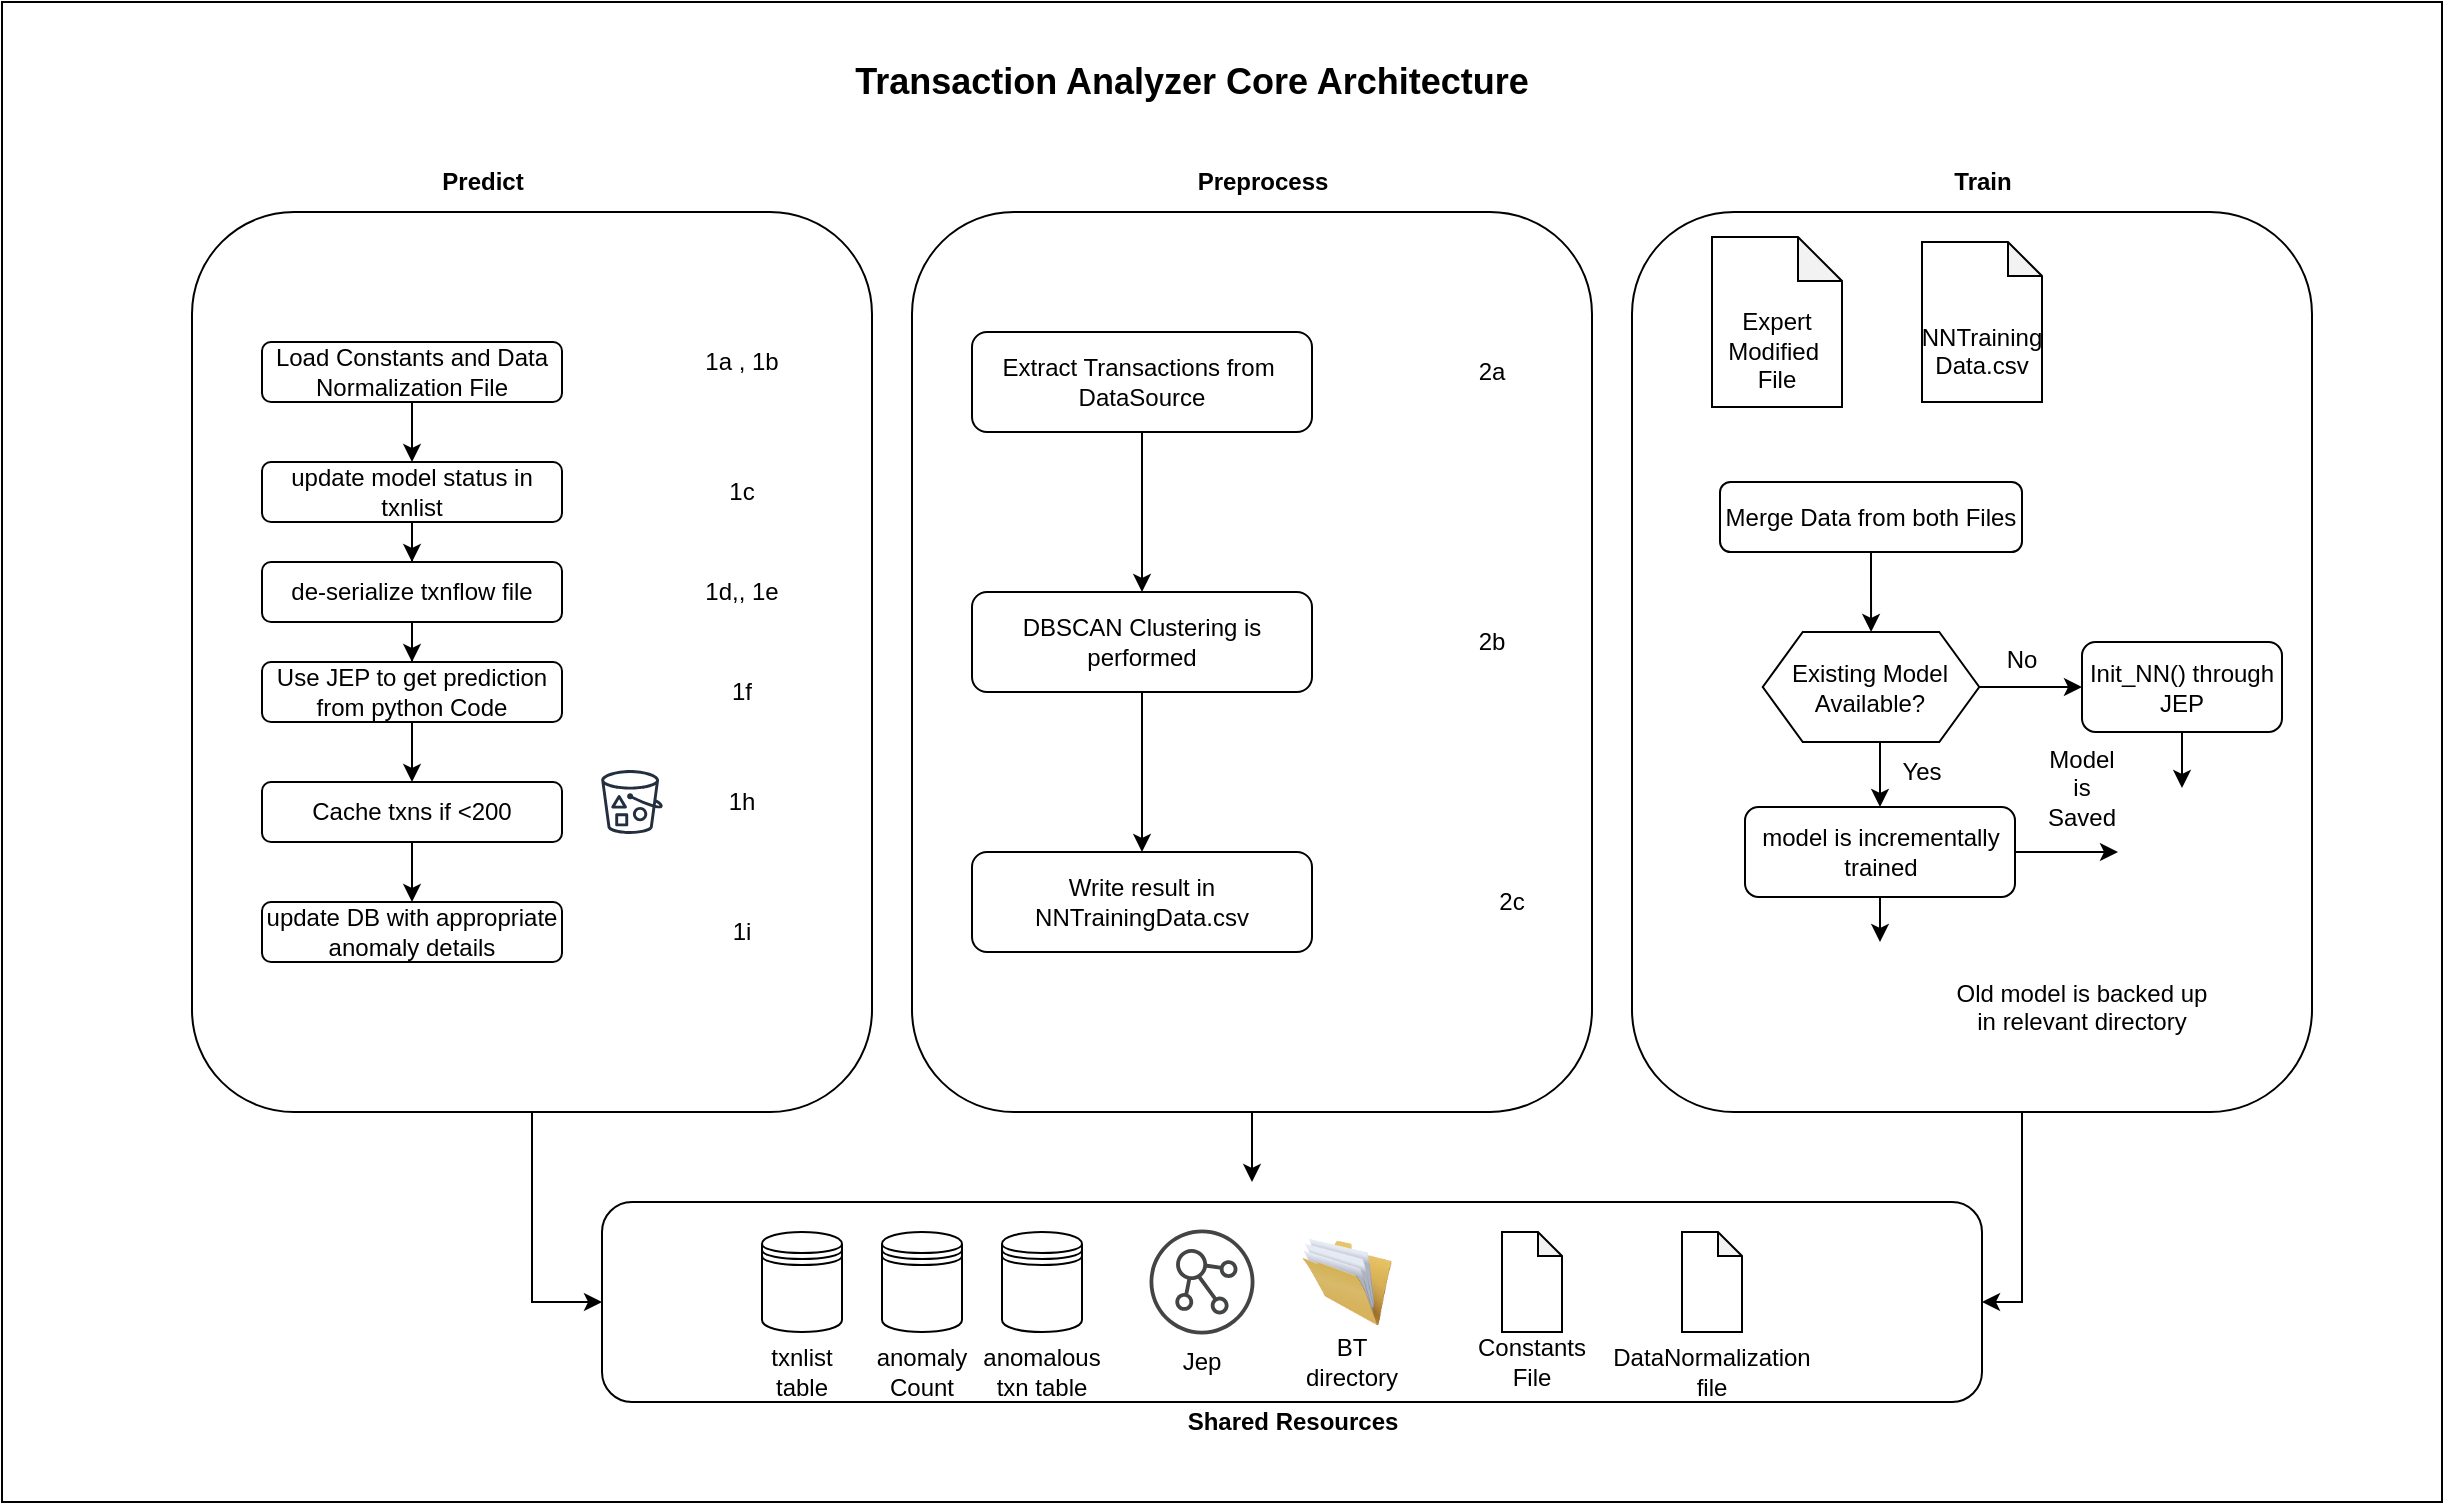 <mxfile version="13.5.6" type="github">
  <diagram id="mq79HPodI-qMUnVJ8zkv" name="Page-1">
    <mxGraphModel dx="2128" dy="1648" grid="1" gridSize="10" guides="1" tooltips="1" connect="1" arrows="1" fold="1" page="1" pageScale="1" pageWidth="850" pageHeight="1100" math="0" shadow="0">
      <root>
        <mxCell id="0" />
        <mxCell id="1" parent="0" />
        <mxCell id="hrdju-AQXvvUvQQoPG_u-117" value="" style="rounded=0;whiteSpace=wrap;html=1;" vertex="1" parent="1">
          <mxGeometry x="-160" y="-210" width="1220" height="750" as="geometry" />
        </mxCell>
        <mxCell id="hrdju-AQXvvUvQQoPG_u-17" value="" style="rounded=1;whiteSpace=wrap;html=1;rotation=90;fontStyle=1" vertex="1" parent="1">
          <mxGeometry x="240" y="-50" width="450" height="340" as="geometry" />
        </mxCell>
        <mxCell id="hrdju-AQXvvUvQQoPG_u-2" value="" style="rounded=1;whiteSpace=wrap;html=1;" vertex="1" parent="1">
          <mxGeometry x="140" y="390" width="690" height="100" as="geometry" />
        </mxCell>
        <mxCell id="hrdju-AQXvvUvQQoPG_u-5" value="" style="shape=datastore;whiteSpace=wrap;html=1;" vertex="1" parent="1">
          <mxGeometry x="220" y="405" width="40" height="50" as="geometry" />
        </mxCell>
        <mxCell id="hrdju-AQXvvUvQQoPG_u-6" value="" style="shape=datastore;whiteSpace=wrap;html=1;" vertex="1" parent="1">
          <mxGeometry x="340" y="405" width="40" height="50" as="geometry" />
        </mxCell>
        <mxCell id="hrdju-AQXvvUvQQoPG_u-10" value="" style="shape=note;whiteSpace=wrap;html=1;backgroundOutline=1;darkOpacity=0.05;size=12;" vertex="1" parent="1">
          <mxGeometry x="590" y="405" width="30" height="50" as="geometry" />
        </mxCell>
        <mxCell id="hrdju-AQXvvUvQQoPG_u-12" value="" style="shape=image;html=1;verticalAlign=top;verticalLabelPosition=bottom;labelBackgroundColor=#ffffff;imageAspect=0;aspect=fixed;image=https://cdn3.iconfinder.com/data/icons/dompicon-glyph-file-format-2/256/file-jar-format-type-128.png" vertex="1" parent="1">
          <mxGeometry x="760" y="405" width="50" height="50" as="geometry" />
        </mxCell>
        <mxCell id="hrdju-AQXvvUvQQoPG_u-25" style="edgeStyle=orthogonalEdgeStyle;rounded=0;orthogonalLoop=1;jettySize=auto;html=1;exitX=1;exitY=0.5;exitDx=0;exitDy=0;entryX=0;entryY=0.5;entryDx=0;entryDy=0;" edge="1" parent="1" source="hrdju-AQXvvUvQQoPG_u-14" target="hrdju-AQXvvUvQQoPG_u-2">
          <mxGeometry relative="1" as="geometry" />
        </mxCell>
        <mxCell id="hrdju-AQXvvUvQQoPG_u-14" value="" style="rounded=1;whiteSpace=wrap;html=1;rotation=90;" vertex="1" parent="1">
          <mxGeometry x="-120" y="-50" width="450" height="340" as="geometry" />
        </mxCell>
        <mxCell id="hrdju-AQXvvUvQQoPG_u-28" style="edgeStyle=orthogonalEdgeStyle;rounded=0;orthogonalLoop=1;jettySize=auto;html=1;exitX=1;exitY=0.5;exitDx=0;exitDy=0;entryX=1;entryY=0.5;entryDx=0;entryDy=0;" edge="1" parent="1" source="hrdju-AQXvvUvQQoPG_u-16" target="hrdju-AQXvvUvQQoPG_u-2">
          <mxGeometry relative="1" as="geometry">
            <Array as="points">
              <mxPoint x="850" y="345" />
              <mxPoint x="850" y="440" />
            </Array>
          </mxGeometry>
        </mxCell>
        <mxCell id="hrdju-AQXvvUvQQoPG_u-16" value="" style="rounded=1;whiteSpace=wrap;html=1;rotation=90;" vertex="1" parent="1">
          <mxGeometry x="600" y="-50" width="450" height="340" as="geometry" />
        </mxCell>
        <mxCell id="hrdju-AQXvvUvQQoPG_u-26" style="edgeStyle=orthogonalEdgeStyle;rounded=0;orthogonalLoop=1;jettySize=auto;html=1;exitX=1;exitY=0.5;exitDx=0;exitDy=0;entryX=0.375;entryY=0.5;entryDx=0;entryDy=0;entryPerimeter=0;" edge="1" parent="1" source="hrdju-AQXvvUvQQoPG_u-17">
          <mxGeometry relative="1" as="geometry">
            <mxPoint x="465" y="380" as="targetPoint" />
          </mxGeometry>
        </mxCell>
        <mxCell id="hrdju-AQXvvUvQQoPG_u-18" value="&lt;b&gt;Predict&lt;/b&gt;" style="text;html=1;align=center;verticalAlign=middle;resizable=0;points=[];autosize=1;" vertex="1" parent="1">
          <mxGeometry x="50" y="-130" width="60" height="20" as="geometry" />
        </mxCell>
        <mxCell id="hrdju-AQXvvUvQQoPG_u-19" value="&lt;b&gt;Preprocess&lt;/b&gt;" style="text;html=1;align=center;verticalAlign=middle;resizable=0;points=[];autosize=1;" vertex="1" parent="1">
          <mxGeometry x="430" y="-130" width="80" height="20" as="geometry" />
        </mxCell>
        <mxCell id="hrdju-AQXvvUvQQoPG_u-20" value="&lt;b&gt;Train&lt;/b&gt;" style="text;html=1;align=center;verticalAlign=middle;resizable=0;points=[];autosize=1;" vertex="1" parent="1">
          <mxGeometry x="810" y="-130" width="40" height="20" as="geometry" />
        </mxCell>
        <mxCell id="hrdju-AQXvvUvQQoPG_u-21" value="Constants File" style="text;html=1;strokeColor=none;fillColor=none;align=center;verticalAlign=middle;whiteSpace=wrap;rounded=0;" vertex="1" parent="1">
          <mxGeometry x="585" y="460" width="40" height="20" as="geometry" />
        </mxCell>
        <mxCell id="hrdju-AQXvvUvQQoPG_u-22" value="" style="shape=note;whiteSpace=wrap;html=1;backgroundOutline=1;darkOpacity=0.05;size=12;" vertex="1" parent="1">
          <mxGeometry x="680" y="405" width="30" height="50" as="geometry" />
        </mxCell>
        <mxCell id="hrdju-AQXvvUvQQoPG_u-24" value="DataNormalization file" style="text;html=1;strokeColor=none;fillColor=none;align=center;verticalAlign=middle;whiteSpace=wrap;rounded=0;" vertex="1" parent="1">
          <mxGeometry x="675" y="465" width="40" height="20" as="geometry" />
        </mxCell>
        <mxCell id="hrdju-AQXvvUvQQoPG_u-27" value="&lt;b&gt;Shared Resources&lt;/b&gt;" style="text;html=1;align=center;verticalAlign=middle;resizable=0;points=[];autosize=1;" vertex="1" parent="1">
          <mxGeometry x="425" y="490" width="120" height="20" as="geometry" />
        </mxCell>
        <mxCell id="hrdju-AQXvvUvQQoPG_u-42" style="edgeStyle=orthogonalEdgeStyle;rounded=0;orthogonalLoop=1;jettySize=auto;html=1;exitX=0.5;exitY=1;exitDx=0;exitDy=0;" edge="1" parent="1" source="hrdju-AQXvvUvQQoPG_u-31" target="hrdju-AQXvvUvQQoPG_u-37">
          <mxGeometry relative="1" as="geometry" />
        </mxCell>
        <mxCell id="hrdju-AQXvvUvQQoPG_u-31" value="Load Constants and Data Normalization File" style="rounded=1;whiteSpace=wrap;html=1;" vertex="1" parent="1">
          <mxGeometry x="-30" y="-40" width="150" height="30" as="geometry" />
        </mxCell>
        <mxCell id="hrdju-AQXvvUvQQoPG_u-34" value="" style="image;html=1;image=img/lib/clip_art/general/Full_Folder_128x128.png" vertex="1" parent="1">
          <mxGeometry x="490" y="407.5" width="45" height="45" as="geometry" />
        </mxCell>
        <mxCell id="hrdju-AQXvvUvQQoPG_u-35" value="BT directory" style="text;html=1;strokeColor=none;fillColor=none;align=center;verticalAlign=middle;whiteSpace=wrap;rounded=0;" vertex="1" parent="1">
          <mxGeometry x="495" y="460" width="40" height="20" as="geometry" />
        </mxCell>
        <mxCell id="hrdju-AQXvvUvQQoPG_u-48" value="" style="edgeStyle=orthogonalEdgeStyle;rounded=0;orthogonalLoop=1;jettySize=auto;html=1;" edge="1" parent="1" source="hrdju-AQXvvUvQQoPG_u-37" target="hrdju-AQXvvUvQQoPG_u-47">
          <mxGeometry relative="1" as="geometry" />
        </mxCell>
        <mxCell id="hrdju-AQXvvUvQQoPG_u-37" value="update model status in txnlist" style="rounded=1;whiteSpace=wrap;html=1;" vertex="1" parent="1">
          <mxGeometry x="-30" y="20" width="150" height="30" as="geometry" />
        </mxCell>
        <mxCell id="hrdju-AQXvvUvQQoPG_u-38" value="txnlist table" style="text;html=1;strokeColor=none;fillColor=none;align=center;verticalAlign=middle;whiteSpace=wrap;rounded=0;" vertex="1" parent="1">
          <mxGeometry x="220" y="465" width="40" height="20" as="geometry" />
        </mxCell>
        <mxCell id="hrdju-AQXvvUvQQoPG_u-43" value="1a , 1b" style="text;html=1;strokeColor=none;fillColor=none;align=center;verticalAlign=middle;whiteSpace=wrap;rounded=0;" vertex="1" parent="1">
          <mxGeometry x="190" y="-40" width="40" height="20" as="geometry" />
        </mxCell>
        <mxCell id="hrdju-AQXvvUvQQoPG_u-44" value="1c" style="text;html=1;strokeColor=none;fillColor=none;align=center;verticalAlign=middle;whiteSpace=wrap;rounded=0;" vertex="1" parent="1">
          <mxGeometry x="190" y="25" width="40" height="20" as="geometry" />
        </mxCell>
        <mxCell id="hrdju-AQXvvUvQQoPG_u-53" value="" style="edgeStyle=orthogonalEdgeStyle;rounded=0;orthogonalLoop=1;jettySize=auto;html=1;" edge="1" parent="1" source="hrdju-AQXvvUvQQoPG_u-47" target="hrdju-AQXvvUvQQoPG_u-52">
          <mxGeometry relative="1" as="geometry" />
        </mxCell>
        <mxCell id="hrdju-AQXvvUvQQoPG_u-47" value="de-serialize txnflow file" style="rounded=1;whiteSpace=wrap;html=1;" vertex="1" parent="1">
          <mxGeometry x="-30" y="70" width="150" height="30" as="geometry" />
        </mxCell>
        <mxCell id="hrdju-AQXvvUvQQoPG_u-49" value="" style="pointerEvents=1;shadow=0;dashed=0;html=1;strokeColor=none;fillColor=#434445;aspect=fixed;labelPosition=center;verticalLabelPosition=bottom;verticalAlign=top;align=center;outlineConnect=0;shape=mxgraph.vvd.nsx_controller;" vertex="1" parent="1">
          <mxGeometry x="413.75" y="403.75" width="52.5" height="52.5" as="geometry" />
        </mxCell>
        <mxCell id="hrdju-AQXvvUvQQoPG_u-50" value="Jep" style="text;html=1;strokeColor=none;fillColor=none;align=center;verticalAlign=middle;whiteSpace=wrap;rounded=0;" vertex="1" parent="1">
          <mxGeometry x="420" y="460" width="40" height="20" as="geometry" />
        </mxCell>
        <mxCell id="hrdju-AQXvvUvQQoPG_u-51" value="1d,, 1e" style="text;html=1;strokeColor=none;fillColor=none;align=center;verticalAlign=middle;whiteSpace=wrap;rounded=0;" vertex="1" parent="1">
          <mxGeometry x="190" y="75" width="40" height="20" as="geometry" />
        </mxCell>
        <mxCell id="hrdju-AQXvvUvQQoPG_u-57" value="" style="edgeStyle=orthogonalEdgeStyle;rounded=0;orthogonalLoop=1;jettySize=auto;html=1;" edge="1" parent="1" source="hrdju-AQXvvUvQQoPG_u-52" target="hrdju-AQXvvUvQQoPG_u-56">
          <mxGeometry relative="1" as="geometry" />
        </mxCell>
        <mxCell id="hrdju-AQXvvUvQQoPG_u-52" value="Use JEP to get prediction from python Code" style="rounded=1;whiteSpace=wrap;html=1;" vertex="1" parent="1">
          <mxGeometry x="-30" y="120" width="150" height="30" as="geometry" />
        </mxCell>
        <mxCell id="hrdju-AQXvvUvQQoPG_u-54" value="1f" style="text;html=1;strokeColor=none;fillColor=none;align=center;verticalAlign=middle;whiteSpace=wrap;rounded=0;" vertex="1" parent="1">
          <mxGeometry x="190" y="125" width="40" height="20" as="geometry" />
        </mxCell>
        <mxCell id="hrdju-AQXvvUvQQoPG_u-55" value="" style="outlineConnect=0;fontColor=#232F3E;gradientColor=none;strokeColor=#232F3E;fillColor=#ffffff;dashed=0;verticalLabelPosition=bottom;verticalAlign=top;align=center;html=1;fontSize=12;fontStyle=0;aspect=fixed;shape=mxgraph.aws4.resourceIcon;resIcon=mxgraph.aws4.bucket_with_objects;" vertex="1" parent="1">
          <mxGeometry x="135" y="170" width="40" height="40" as="geometry" />
        </mxCell>
        <mxCell id="hrdju-AQXvvUvQQoPG_u-64" value="" style="edgeStyle=orthogonalEdgeStyle;rounded=0;orthogonalLoop=1;jettySize=auto;html=1;" edge="1" parent="1" source="hrdju-AQXvvUvQQoPG_u-56" target="hrdju-AQXvvUvQQoPG_u-63">
          <mxGeometry relative="1" as="geometry" />
        </mxCell>
        <mxCell id="hrdju-AQXvvUvQQoPG_u-56" value="Cache txns if &amp;lt;200" style="rounded=1;whiteSpace=wrap;html=1;" vertex="1" parent="1">
          <mxGeometry x="-30" y="180" width="150" height="30" as="geometry" />
        </mxCell>
        <mxCell id="hrdju-AQXvvUvQQoPG_u-59" value="" style="shape=datastore;whiteSpace=wrap;html=1;" vertex="1" parent="1">
          <mxGeometry x="280" y="405" width="40" height="50" as="geometry" />
        </mxCell>
        <mxCell id="hrdju-AQXvvUvQQoPG_u-60" value="anomalous&lt;br&gt;txn table" style="text;html=1;strokeColor=none;fillColor=none;align=center;verticalAlign=middle;whiteSpace=wrap;rounded=0;" vertex="1" parent="1">
          <mxGeometry x="340" y="465" width="40" height="20" as="geometry" />
        </mxCell>
        <mxCell id="hrdju-AQXvvUvQQoPG_u-61" value="anomaly&lt;br&gt;Count" style="text;html=1;strokeColor=none;fillColor=none;align=center;verticalAlign=middle;whiteSpace=wrap;rounded=0;" vertex="1" parent="1">
          <mxGeometry x="280" y="465" width="40" height="20" as="geometry" />
        </mxCell>
        <mxCell id="hrdju-AQXvvUvQQoPG_u-62" value="" style="shape=image;html=1;verticalAlign=top;verticalLabelPosition=bottom;labelBackgroundColor=#ffffff;imageAspect=0;aspect=fixed;image=https://cdn2.iconfinder.com/data/icons/flat-ui-icons-24-px/24/new-24-128.png;fontStyle=1" vertex="1" parent="1">
          <mxGeometry x="140" y="240" width="30" height="30" as="geometry" />
        </mxCell>
        <mxCell id="hrdju-AQXvvUvQQoPG_u-63" value="update DB with appropriate anomaly details" style="rounded=1;whiteSpace=wrap;html=1;" vertex="1" parent="1">
          <mxGeometry x="-30" y="240" width="150" height="30" as="geometry" />
        </mxCell>
        <mxCell id="hrdju-AQXvvUvQQoPG_u-65" value="1i" style="text;html=1;strokeColor=none;fillColor=none;align=center;verticalAlign=middle;whiteSpace=wrap;rounded=0;" vertex="1" parent="1">
          <mxGeometry x="190" y="245" width="40" height="20" as="geometry" />
        </mxCell>
        <mxCell id="hrdju-AQXvvUvQQoPG_u-66" value="1h" style="text;html=1;strokeColor=none;fillColor=none;align=center;verticalAlign=middle;whiteSpace=wrap;rounded=0;" vertex="1" parent="1">
          <mxGeometry x="190" y="180" width="40" height="20" as="geometry" />
        </mxCell>
        <mxCell id="hrdju-AQXvvUvQQoPG_u-69" value="" style="shape=image;html=1;verticalAlign=top;verticalLabelPosition=bottom;labelBackgroundColor=#ffffff;imageAspect=0;aspect=fixed;image=https://cdn4.iconfinder.com/data/icons/documents-42/512/document_file_paper_page-12-128.png" vertex="1" parent="1">
          <mxGeometry x="135" y="65" width="40" height="40" as="geometry" />
        </mxCell>
        <mxCell id="hrdju-AQXvvUvQQoPG_u-77" value="" style="edgeStyle=orthogonalEdgeStyle;rounded=0;orthogonalLoop=1;jettySize=auto;html=1;" edge="1" parent="1" source="hrdju-AQXvvUvQQoPG_u-75" target="hrdju-AQXvvUvQQoPG_u-76">
          <mxGeometry relative="1" as="geometry" />
        </mxCell>
        <mxCell id="hrdju-AQXvvUvQQoPG_u-75" value="Extract Transactions from&amp;nbsp;&lt;br&gt;DataSource" style="rounded=1;whiteSpace=wrap;html=1;" vertex="1" parent="1">
          <mxGeometry x="325" y="-45" width="170" height="50" as="geometry" />
        </mxCell>
        <mxCell id="hrdju-AQXvvUvQQoPG_u-79" value="" style="edgeStyle=orthogonalEdgeStyle;rounded=0;orthogonalLoop=1;jettySize=auto;html=1;" edge="1" parent="1" source="hrdju-AQXvvUvQQoPG_u-76" target="hrdju-AQXvvUvQQoPG_u-78">
          <mxGeometry relative="1" as="geometry" />
        </mxCell>
        <mxCell id="hrdju-AQXvvUvQQoPG_u-76" value="DBSCAN Clustering is performed" style="rounded=1;whiteSpace=wrap;html=1;" vertex="1" parent="1">
          <mxGeometry x="325" y="85" width="170" height="50" as="geometry" />
        </mxCell>
        <mxCell id="hrdju-AQXvvUvQQoPG_u-78" value="Write result in NNTrainingData.csv" style="rounded=1;whiteSpace=wrap;html=1;" vertex="1" parent="1">
          <mxGeometry x="325" y="215" width="170" height="50" as="geometry" />
        </mxCell>
        <mxCell id="hrdju-AQXvvUvQQoPG_u-80" value="2a" style="text;html=1;strokeColor=none;fillColor=none;align=center;verticalAlign=middle;whiteSpace=wrap;rounded=0;" vertex="1" parent="1">
          <mxGeometry x="565" y="-35" width="40" height="20" as="geometry" />
        </mxCell>
        <mxCell id="hrdju-AQXvvUvQQoPG_u-81" value="2b" style="text;html=1;strokeColor=none;fillColor=none;align=center;verticalAlign=middle;whiteSpace=wrap;rounded=0;" vertex="1" parent="1">
          <mxGeometry x="565" y="100" width="40" height="20" as="geometry" />
        </mxCell>
        <mxCell id="hrdju-AQXvvUvQQoPG_u-82" value="2c" style="text;html=1;strokeColor=none;fillColor=none;align=center;verticalAlign=middle;whiteSpace=wrap;rounded=0;" vertex="1" parent="1">
          <mxGeometry x="575" y="230" width="40" height="20" as="geometry" />
        </mxCell>
        <mxCell id="hrdju-AQXvvUvQQoPG_u-83" value="" style="shape=image;html=1;verticalAlign=top;verticalLabelPosition=bottom;labelBackgroundColor=#ffffff;imageAspect=0;aspect=fixed;image=https://cdn4.iconfinder.com/data/icons/documents-42/512/document_file_paper_page-12-128.png" vertex="1" parent="1">
          <mxGeometry x="515" y="-40" width="40" height="40" as="geometry" />
        </mxCell>
        <mxCell id="hrdju-AQXvvUvQQoPG_u-84" value="" style="shape=image;html=1;verticalAlign=top;verticalLabelPosition=bottom;labelBackgroundColor=#ffffff;imageAspect=0;aspect=fixed;image=https://cdn4.iconfinder.com/data/icons/essential-app-1/16/cluster-data-group-organize-128.png" vertex="1" parent="1">
          <mxGeometry x="510.5" y="85" width="19" height="19" as="geometry" />
        </mxCell>
        <mxCell id="hrdju-AQXvvUvQQoPG_u-85" value="" style="shape=image;html=1;verticalAlign=top;verticalLabelPosition=bottom;labelBackgroundColor=#ffffff;imageAspect=0;aspect=fixed;image=https://cdn4.iconfinder.com/data/icons/essential-app-1/16/cluster-data-group-organize-128.png" vertex="1" parent="1">
          <mxGeometry x="542" y="85" width="13" height="13" as="geometry" />
        </mxCell>
        <mxCell id="hrdju-AQXvvUvQQoPG_u-86" value="" style="shape=image;html=1;verticalAlign=top;verticalLabelPosition=bottom;labelBackgroundColor=#ffffff;imageAspect=0;aspect=fixed;image=https://cdn4.iconfinder.com/data/icons/essential-app-1/16/cluster-data-group-organize-128.png" vertex="1" parent="1">
          <mxGeometry x="515" y="104" width="40" height="40" as="geometry" />
        </mxCell>
        <mxCell id="hrdju-AQXvvUvQQoPG_u-87" value="" style="shape=image;html=1;verticalAlign=top;verticalLabelPosition=bottom;labelBackgroundColor=#ffffff;imageAspect=0;aspect=fixed;image=https://cdn2.iconfinder.com/data/icons/flat-ui-icons-24-px/24/new-24-128.png;fontStyle=1" vertex="1" parent="1">
          <mxGeometry x="525" y="220" width="30" height="30" as="geometry" />
        </mxCell>
        <mxCell id="hrdju-AQXvvUvQQoPG_u-88" value="" style="shape=image;html=1;verticalAlign=top;verticalLabelPosition=bottom;labelBackgroundColor=#ffffff;imageAspect=0;aspect=fixed;image=https://cdn1.iconfinder.com/data/icons/material-communication/18/call-merge-128.png;rotation=-180;" vertex="1" parent="1">
          <mxGeometry x="760" y="-13" width="38" height="38" as="geometry" />
        </mxCell>
        <mxCell id="hrdju-AQXvvUvQQoPG_u-90" value="&lt;br&gt;&lt;br&gt;Expert&lt;br&gt;Modified&amp;nbsp;&lt;br&gt;File" style="shape=note;whiteSpace=wrap;html=1;backgroundOutline=1;darkOpacity=0.05;size=22;" vertex="1" parent="1">
          <mxGeometry x="695" y="-92.5" width="65" height="85" as="geometry" />
        </mxCell>
        <mxCell id="hrdju-AQXvvUvQQoPG_u-91" value="&lt;br&gt;&lt;br&gt;NNTraining Data.csv" style="shape=note;whiteSpace=wrap;html=1;backgroundOutline=1;darkOpacity=0.05;size=17;" vertex="1" parent="1">
          <mxGeometry x="800" y="-90" width="60" height="80" as="geometry" />
        </mxCell>
        <mxCell id="hrdju-AQXvvUvQQoPG_u-97" value="" style="edgeStyle=orthogonalEdgeStyle;rounded=0;orthogonalLoop=1;jettySize=auto;html=1;" edge="1" parent="1" source="hrdju-AQXvvUvQQoPG_u-92" target="hrdju-AQXvvUvQQoPG_u-98">
          <mxGeometry relative="1" as="geometry">
            <mxPoint x="774.5" y="95" as="targetPoint" />
          </mxGeometry>
        </mxCell>
        <mxCell id="hrdju-AQXvvUvQQoPG_u-92" value="Merge Data from both Files" style="rounded=1;whiteSpace=wrap;html=1;" vertex="1" parent="1">
          <mxGeometry x="699" y="30" width="151" height="35" as="geometry" />
        </mxCell>
        <mxCell id="hrdju-AQXvvUvQQoPG_u-101" style="edgeStyle=orthogonalEdgeStyle;rounded=0;orthogonalLoop=1;jettySize=auto;html=1;exitX=1;exitY=0.5;exitDx=0;exitDy=0;entryX=0;entryY=0.5;entryDx=0;entryDy=0;" edge="1" parent="1" source="hrdju-AQXvvUvQQoPG_u-98" target="hrdju-AQXvvUvQQoPG_u-99">
          <mxGeometry relative="1" as="geometry" />
        </mxCell>
        <mxCell id="hrdju-AQXvvUvQQoPG_u-104" style="edgeStyle=orthogonalEdgeStyle;rounded=0;orthogonalLoop=1;jettySize=auto;html=1;exitX=0.5;exitY=1;exitDx=0;exitDy=0;entryX=0.5;entryY=0;entryDx=0;entryDy=0;" edge="1" parent="1" source="hrdju-AQXvvUvQQoPG_u-98" target="hrdju-AQXvvUvQQoPG_u-103">
          <mxGeometry relative="1" as="geometry" />
        </mxCell>
        <mxCell id="hrdju-AQXvvUvQQoPG_u-98" value="Existing Model Available?" style="shape=hexagon;perimeter=hexagonPerimeter2;whiteSpace=wrap;html=1;fixedSize=1;" vertex="1" parent="1">
          <mxGeometry x="720.38" y="105" width="108.25" height="55" as="geometry" />
        </mxCell>
        <mxCell id="hrdju-AQXvvUvQQoPG_u-112" style="edgeStyle=orthogonalEdgeStyle;rounded=0;orthogonalLoop=1;jettySize=auto;html=1;exitX=0.5;exitY=1;exitDx=0;exitDy=0;entryX=0.5;entryY=0;entryDx=0;entryDy=0;" edge="1" parent="1" source="hrdju-AQXvvUvQQoPG_u-99" target="hrdju-AQXvvUvQQoPG_u-110">
          <mxGeometry relative="1" as="geometry" />
        </mxCell>
        <mxCell id="hrdju-AQXvvUvQQoPG_u-99" value="Init_NN() through JEP" style="rounded=1;whiteSpace=wrap;html=1;" vertex="1" parent="1">
          <mxGeometry x="880" y="110" width="100" height="45" as="geometry" />
        </mxCell>
        <mxCell id="hrdju-AQXvvUvQQoPG_u-111" style="edgeStyle=orthogonalEdgeStyle;rounded=0;orthogonalLoop=1;jettySize=auto;html=1;exitX=1;exitY=0.5;exitDx=0;exitDy=0;entryX=0;entryY=0.5;entryDx=0;entryDy=0;" edge="1" parent="1" source="hrdju-AQXvvUvQQoPG_u-103" target="hrdju-AQXvvUvQQoPG_u-110">
          <mxGeometry relative="1" as="geometry" />
        </mxCell>
        <mxCell id="hrdju-AQXvvUvQQoPG_u-115" style="edgeStyle=orthogonalEdgeStyle;rounded=0;orthogonalLoop=1;jettySize=auto;html=1;exitX=0.5;exitY=1;exitDx=0;exitDy=0;entryX=0.5;entryY=0;entryDx=0;entryDy=0;" edge="1" parent="1" source="hrdju-AQXvvUvQQoPG_u-103" target="hrdju-AQXvvUvQQoPG_u-114">
          <mxGeometry relative="1" as="geometry" />
        </mxCell>
        <mxCell id="hrdju-AQXvvUvQQoPG_u-103" value="model is incrementally trained" style="rounded=1;whiteSpace=wrap;html=1;" vertex="1" parent="1">
          <mxGeometry x="711.5" y="192.5" width="135" height="45" as="geometry" />
        </mxCell>
        <mxCell id="hrdju-AQXvvUvQQoPG_u-105" value="No" style="text;html=1;strokeColor=none;fillColor=none;align=center;verticalAlign=middle;whiteSpace=wrap;rounded=0;" vertex="1" parent="1">
          <mxGeometry x="830" y="109" width="40" height="20" as="geometry" />
        </mxCell>
        <mxCell id="hrdju-AQXvvUvQQoPG_u-106" value="Yes" style="text;html=1;strokeColor=none;fillColor=none;align=center;verticalAlign=middle;whiteSpace=wrap;rounded=0;" vertex="1" parent="1">
          <mxGeometry x="780" y="165" width="40" height="20" as="geometry" />
        </mxCell>
        <mxCell id="hrdju-AQXvvUvQQoPG_u-110" value="" style="shape=image;html=1;verticalAlign=top;verticalLabelPosition=bottom;labelBackgroundColor=#ffffff;imageAspect=0;aspect=fixed;image=https://cdn2.iconfinder.com/data/icons/font-awesome/1792/save-128.png" vertex="1" parent="1">
          <mxGeometry x="898" y="183" width="64" height="64" as="geometry" />
        </mxCell>
        <mxCell id="hrdju-AQXvvUvQQoPG_u-113" value="Model is Saved" style="text;html=1;strokeColor=none;fillColor=none;align=center;verticalAlign=middle;whiteSpace=wrap;rounded=0;" vertex="1" parent="1">
          <mxGeometry x="860" y="172.5" width="40" height="20" as="geometry" />
        </mxCell>
        <mxCell id="hrdju-AQXvvUvQQoPG_u-114" value="" style="shape=image;html=1;verticalAlign=top;verticalLabelPosition=bottom;labelBackgroundColor=#ffffff;imageAspect=0;aspect=fixed;image=https://cdn4.iconfinder.com/data/icons/sheet/32/expand-web5-12-128.png" vertex="1" parent="1">
          <mxGeometry x="744" y="260" width="70" height="70" as="geometry" />
        </mxCell>
        <mxCell id="hrdju-AQXvvUvQQoPG_u-116" value="Old model is backed up&lt;br&gt;in relevant directory&lt;br&gt;&lt;br&gt;" style="text;html=1;strokeColor=none;fillColor=none;align=center;verticalAlign=middle;whiteSpace=wrap;rounded=0;" vertex="1" parent="1">
          <mxGeometry x="805" y="290" width="150" height="20" as="geometry" />
        </mxCell>
        <mxCell id="hrdju-AQXvvUvQQoPG_u-118" value="&lt;b&gt;&lt;font style=&quot;font-size: 18px&quot;&gt;Transaction Analyzer Core Architecture&lt;/font&gt;&lt;/b&gt;" style="text;html=1;strokeColor=none;fillColor=none;align=center;verticalAlign=middle;whiteSpace=wrap;rounded=0;" vertex="1" parent="1">
          <mxGeometry x="200" y="-180" width="470" height="20" as="geometry" />
        </mxCell>
      </root>
    </mxGraphModel>
  </diagram>
</mxfile>
